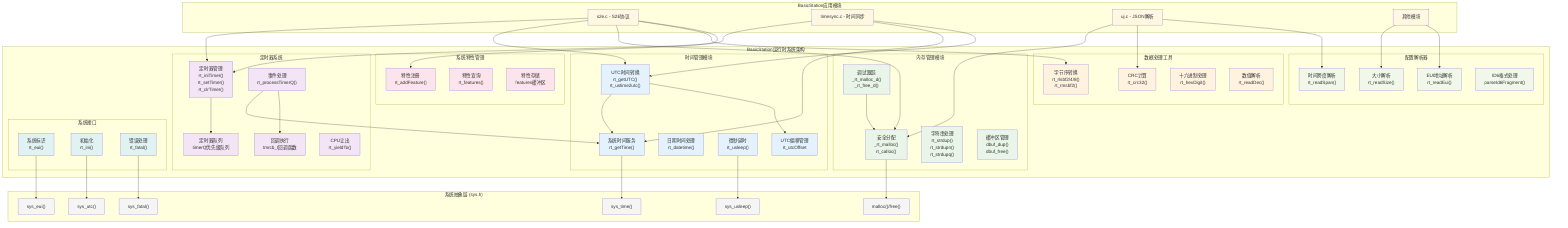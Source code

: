 graph TB
    subgraph "BasicStation运行时系统架构"
        subgraph "时间管理模块"
            T1["系统时间服务<br/>rt_getTime()"]
            T2["UTC时间转换<br/>rt_getUTC()<br/>rt_ustime2utc()"]
            T3["日期时间处理<br/>rt_datetime()"]
            T4["微秒延时<br/>rt_usleep()"]
            T5["UTC偏移管理<br/>rt_utcOffset"]
        end
        
        subgraph "定时器系统"
            TM1["定时器队列<br/>timerQ优先级队列"]
            TM2["定时器管理<br/>rt_iniTimer()<br/>rt_setTimer()<br/>rt_clrTimer()"]
            TM3["事件处理<br/>rt_processTimerQ()"]
            TM4["回调执行<br/>tmrcb_t回调函数"]
            TM5["CPU让出<br/>rt_yieldTo()"]
        end
        
        subgraph "内存管理模块"
            M1["安全分配<br/>_rt_malloc()<br/>rt_calloc()"]
            M2["调试跟踪<br/>_rt_malloc_d()<br/>_rt_free_d()"]
            M3["字符串处理<br/>rt_strdup()<br/>rt_strdupn()<br/>rt_strdupq()"]
            M4["缓冲区管理<br/>dbuf_dup()<br/>dbuf_free()"]
        end
        
        subgraph "数据处理工具"
            D1["字节序转换<br/>rt_rlsbf2/4/8()<br/>rt_rmsbf2()"]
            D2["CRC计算<br/>rt_crc32()"]
            D3["十六进制处理<br/>rt_hexDigit()"]
            D4["数值解析<br/>rt_readDec()"]
        end
        
        subgraph "配置解析器"
            P1["时间跨度解析<br/>rt_readSpan()"]
            P2["大小解析<br/>rt_readSize()"]
            P3["EUI地址解析<br/>rt_readEui()"]
            P4["ID6格式处理<br/>parseId6Fragment()"]
        end
        
        subgraph "系统特性管理"
            F1["特性注册<br/>rt_addFeature()"]
            F2["特性查询<br/>rt_features()"]
            F3["特性存储<br/>features缓冲区"]
        end
        
        subgraph "系统接口"
            S1["系统标识<br/>rt_eui()"]
            S2["初始化<br/>rt_ini()"]
            S3["错误处理<br/>rt_fatal()"]
        end
    end
    
    %% 系统抽象层接口
    subgraph "系统抽象层 (sys.h)"
        SYS1["sys_time()"]
        SYS2["sys_usleep()"]
        SYS3["sys_eui()"]
        SYS4["sys_utc()"]
        SYS5["sys_fatal()"]
        SYS6["malloc()/free()"]
    end
    
    %% 应用层接口
    subgraph "BasicStation应用模块"
        APP1["s2e.c - S2E协议"]
        APP2["timesync.c - 时间同步"]
        APP3["uj.c - JSON解析"]
        APP4["其他模块"]
    end
    
    %% 连接关系
    T1 --> SYS1
    T2 --> T1
    T2 --> T5
    T4 --> SYS2
    S1 --> SYS3
    S2 --> SYS4
    S3 --> SYS5
    M1 --> SYS6
    M2 --> M1
    
    TM3 --> T1
    TM2 --> TM1
    TM3 --> TM4
    
    APP1 --> TM2
    APP1 --> T2
    APP1 --> M1
    APP1 --> D1
    APP1 --> F1
    
    APP2 --> TM2
    APP2 --> T1
    APP2 --> T2
    
    APP3 --> M1
    APP3 --> D2
    APP3 --> P1
    
    APP4 --> P2
    APP4 --> P3
    
    %% 样式定义
    classDef timeModule fill:#e3f2fd
    classDef timerModule fill:#f3e5f5
    classDef memModule fill:#e8f5e8
    classDef dataModule fill:#fff3e0
    classDef parseModule fill:#f1f8e9
    classDef featureModule fill:#fce4ec
    classDef sysModule fill:#e0f2f1
    classDef sysLayer fill:#f5f5f5
    classDef appLayer fill:#fff8e1
    
    class T1,T2,T3,T4,T5 timeModule
    class TM1,TM2,TM3,TM4,TM5 timerModule
    class M1,M2,M3,M4 memModule
    class D1,D2,D3,D4 dataModule
    class P1,P2,P3,P4 parseModule
    class F1,F2,F3 featureModule
    class S1,S2,S3 sysModule
    class SYS1,SYS2,SYS3,SYS4,SYS5,SYS6 sysLayer
    class APP1,APP2,APP3,APP4 appLayer